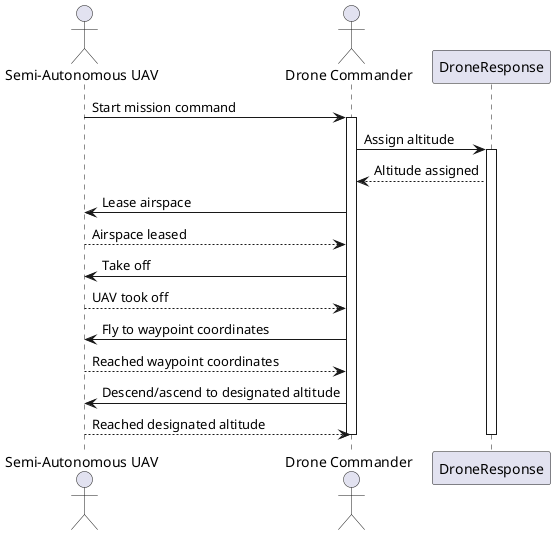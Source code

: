 @startuml "Synchronized Takeoff Sequence Diagram"

actor "Semi-Autonomous UAV" as UAV
actor "Drone Commander" as Commander

UAV -> Commander: Start mission command
activate Commander
Commander -> DroneResponse: Assign altitude
activate DroneResponse
DroneResponse --> Commander: Altitude assigned
Commander -> UAV: Lease airspace
UAV --> Commander: Airspace leased
Commander -> UAV: Take off
UAV --> Commander: UAV took off
Commander -> UAV: Fly to waypoint coordinates
UAV --> Commander: Reached waypoint coordinates
Commander -> UAV: Descend/ascend to designated altitude
UAV --> Commander: Reached designated altitude
deactivate DroneResponse
deactivate Commander
@enduml
